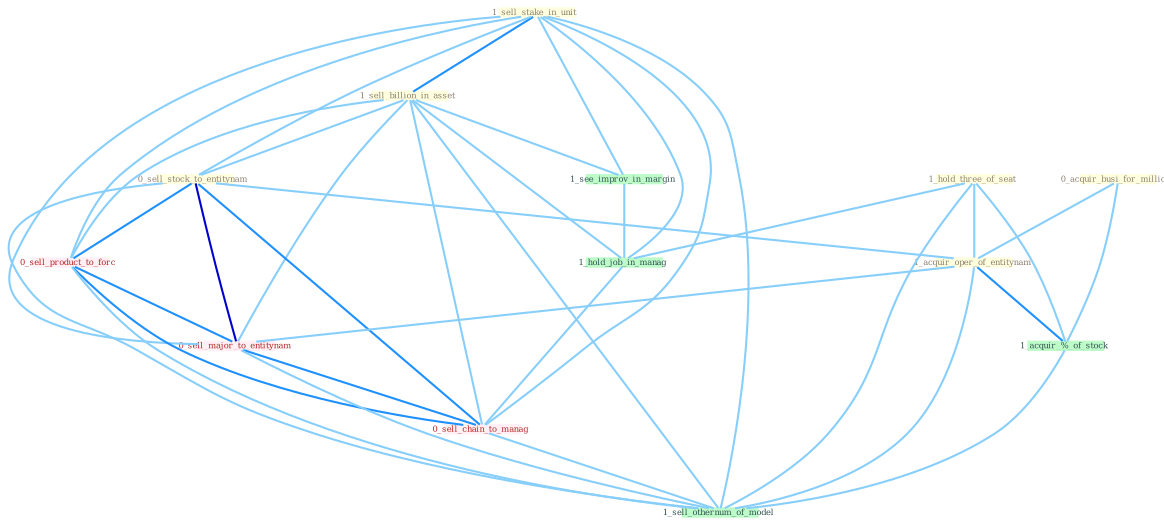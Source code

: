 Graph G{ 
    node
    [shape=polygon,style=filled,width=.5,height=.06,color="#BDFCC9",fixedsize=true,fontsize=4,
    fontcolor="#2f4f4f"];
    {node
    [color="#ffffe0", fontcolor="#8b7d6b"] "1_sell_stake_in_unit " "1_sell_billion_in_asset " "0_acquir_busi_for_million " "1_hold_three_of_seat " "0_sell_stock_to_entitynam " "1_acquir_oper_of_entitynam "}
{node [color="#fff0f5", fontcolor="#b22222"] "0_sell_product_to_forc " "0_sell_major_to_entitynam " "0_sell_chain_to_manag "}
edge [color="#B0E2FF"];

	"1_sell_stake_in_unit " -- "1_sell_billion_in_asset " [w="2", color="#1e90ff" , len=0.8];
	"1_sell_stake_in_unit " -- "0_sell_stock_to_entitynam " [w="1", color="#87cefa" ];
	"1_sell_stake_in_unit " -- "1_see_improv_in_margin " [w="1", color="#87cefa" ];
	"1_sell_stake_in_unit " -- "1_hold_job_in_manag " [w="1", color="#87cefa" ];
	"1_sell_stake_in_unit " -- "0_sell_product_to_forc " [w="1", color="#87cefa" ];
	"1_sell_stake_in_unit " -- "0_sell_major_to_entitynam " [w="1", color="#87cefa" ];
	"1_sell_stake_in_unit " -- "0_sell_chain_to_manag " [w="1", color="#87cefa" ];
	"1_sell_stake_in_unit " -- "1_sell_othernum_of_model " [w="1", color="#87cefa" ];
	"1_sell_billion_in_asset " -- "0_sell_stock_to_entitynam " [w="1", color="#87cefa" ];
	"1_sell_billion_in_asset " -- "1_see_improv_in_margin " [w="1", color="#87cefa" ];
	"1_sell_billion_in_asset " -- "1_hold_job_in_manag " [w="1", color="#87cefa" ];
	"1_sell_billion_in_asset " -- "0_sell_product_to_forc " [w="1", color="#87cefa" ];
	"1_sell_billion_in_asset " -- "0_sell_major_to_entitynam " [w="1", color="#87cefa" ];
	"1_sell_billion_in_asset " -- "0_sell_chain_to_manag " [w="1", color="#87cefa" ];
	"1_sell_billion_in_asset " -- "1_sell_othernum_of_model " [w="1", color="#87cefa" ];
	"0_acquir_busi_for_million " -- "1_acquir_oper_of_entitynam " [w="1", color="#87cefa" ];
	"0_acquir_busi_for_million " -- "1_acquir_%_of_stock " [w="1", color="#87cefa" ];
	"1_hold_three_of_seat " -- "1_acquir_oper_of_entitynam " [w="1", color="#87cefa" ];
	"1_hold_three_of_seat " -- "1_acquir_%_of_stock " [w="1", color="#87cefa" ];
	"1_hold_three_of_seat " -- "1_hold_job_in_manag " [w="1", color="#87cefa" ];
	"1_hold_three_of_seat " -- "1_sell_othernum_of_model " [w="1", color="#87cefa" ];
	"0_sell_stock_to_entitynam " -- "1_acquir_oper_of_entitynam " [w="1", color="#87cefa" ];
	"0_sell_stock_to_entitynam " -- "0_sell_product_to_forc " [w="2", color="#1e90ff" , len=0.8];
	"0_sell_stock_to_entitynam " -- "0_sell_major_to_entitynam " [w="3", color="#0000cd" , len=0.6];
	"0_sell_stock_to_entitynam " -- "0_sell_chain_to_manag " [w="2", color="#1e90ff" , len=0.8];
	"0_sell_stock_to_entitynam " -- "1_sell_othernum_of_model " [w="1", color="#87cefa" ];
	"1_acquir_oper_of_entitynam " -- "1_acquir_%_of_stock " [w="2", color="#1e90ff" , len=0.8];
	"1_acquir_oper_of_entitynam " -- "0_sell_major_to_entitynam " [w="1", color="#87cefa" ];
	"1_acquir_oper_of_entitynam " -- "1_sell_othernum_of_model " [w="1", color="#87cefa" ];
	"1_see_improv_in_margin " -- "1_hold_job_in_manag " [w="1", color="#87cefa" ];
	"1_acquir_%_of_stock " -- "1_sell_othernum_of_model " [w="1", color="#87cefa" ];
	"1_hold_job_in_manag " -- "0_sell_chain_to_manag " [w="1", color="#87cefa" ];
	"0_sell_product_to_forc " -- "0_sell_major_to_entitynam " [w="2", color="#1e90ff" , len=0.8];
	"0_sell_product_to_forc " -- "0_sell_chain_to_manag " [w="2", color="#1e90ff" , len=0.8];
	"0_sell_product_to_forc " -- "1_sell_othernum_of_model " [w="1", color="#87cefa" ];
	"0_sell_major_to_entitynam " -- "0_sell_chain_to_manag " [w="2", color="#1e90ff" , len=0.8];
	"0_sell_major_to_entitynam " -- "1_sell_othernum_of_model " [w="1", color="#87cefa" ];
	"0_sell_chain_to_manag " -- "1_sell_othernum_of_model " [w="1", color="#87cefa" ];
}